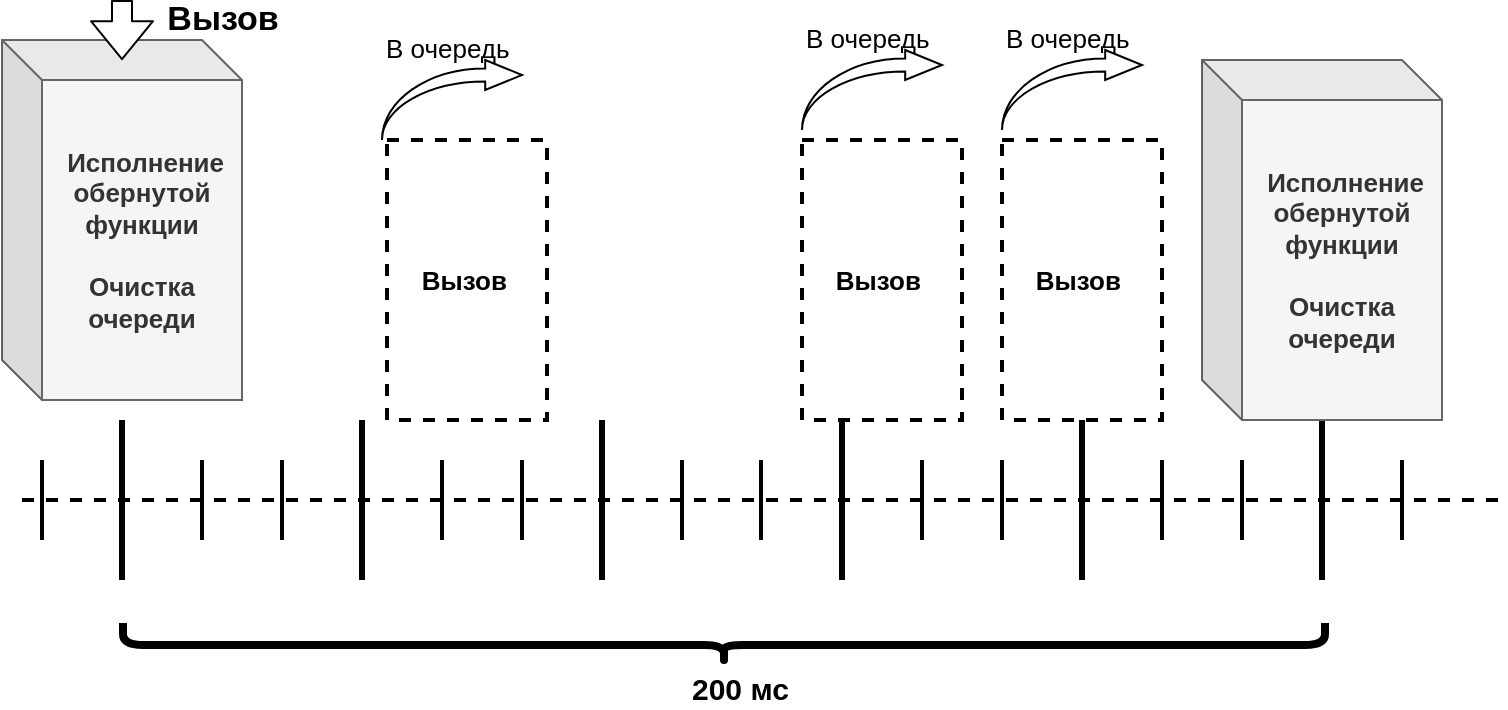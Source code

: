 <mxfile version="10.7.4" type="device"><diagram id="vzSekI6yQnqHCfxrjbd4" name="Page-1"><mxGraphModel dx="961" dy="549" grid="1" gridSize="10" guides="1" tooltips="1" connect="1" arrows="1" fold="1" page="1" pageScale="1" pageWidth="827" pageHeight="1169" math="0" shadow="0"><root><mxCell id="0"/><mxCell id="1" parent="0"/><mxCell id="IEjyLDN06uqT03dMmVf8-2" value="" style="endArrow=none;dashed=1;html=1;strokeWidth=2;fontSize=13;" parent="1" edge="1"><mxGeometry width="50" height="50" relative="1" as="geometry"><mxPoint x="30" y="260" as="sourcePoint"/><mxPoint x="770" y="260" as="targetPoint"/></mxGeometry></mxCell><mxCell id="IEjyLDN06uqT03dMmVf8-5" value="" style="endArrow=none;html=1;strokeWidth=3;fontSize=13;" parent="1" edge="1"><mxGeometry width="50" height="50" relative="1" as="geometry"><mxPoint x="80" y="220" as="sourcePoint"/><mxPoint x="80" y="300" as="targetPoint"/></mxGeometry></mxCell><mxCell id="IEjyLDN06uqT03dMmVf8-7" value="" style="endArrow=none;html=1;strokeWidth=3;fontSize=13;" parent="1" edge="1"><mxGeometry width="50" height="50" relative="1" as="geometry"><mxPoint x="200" y="220" as="sourcePoint"/><mxPoint x="200" y="300" as="targetPoint"/></mxGeometry></mxCell><mxCell id="IEjyLDN06uqT03dMmVf8-8" value="" style="endArrow=none;html=1;strokeWidth=3;fontSize=13;" parent="1" edge="1"><mxGeometry width="50" height="50" relative="1" as="geometry"><mxPoint x="320" y="220" as="sourcePoint"/><mxPoint x="320" y="300" as="targetPoint"/></mxGeometry></mxCell><mxCell id="IEjyLDN06uqT03dMmVf8-9" value="" style="endArrow=none;html=1;strokeWidth=3;fontSize=13;" parent="1" edge="1"><mxGeometry width="50" height="50" relative="1" as="geometry"><mxPoint x="440" y="220" as="sourcePoint"/><mxPoint x="440" y="300" as="targetPoint"/></mxGeometry></mxCell><mxCell id="IEjyLDN06uqT03dMmVf8-10" value="" style="endArrow=none;html=1;strokeWidth=3;fontSize=13;" parent="1" edge="1"><mxGeometry width="50" height="50" relative="1" as="geometry"><mxPoint x="560" y="220" as="sourcePoint"/><mxPoint x="560" y="300" as="targetPoint"/></mxGeometry></mxCell><mxCell id="IEjyLDN06uqT03dMmVf8-11" value="" style="endArrow=none;html=1;strokeWidth=3;fontSize=13;" parent="1" edge="1"><mxGeometry width="50" height="50" relative="1" as="geometry"><mxPoint x="680" y="220" as="sourcePoint"/><mxPoint x="680" y="300" as="targetPoint"/></mxGeometry></mxCell><mxCell id="IEjyLDN06uqT03dMmVf8-13" value="&amp;nbsp;Исполнение&lt;br&gt;обернутой функции&lt;br&gt;&lt;br&gt;Очистка очереди&lt;br style=&quot;font-size: 13px&quot;&gt;" style="shape=cube;html=1;boundedLbl=1;backgroundOutline=1;darkOpacity=0.05;darkOpacity2=0.1;fillColor=#f5f5f5;strokeColor=#666666;fontColor=#333333;verticalAlign=middle;align=center;whiteSpace=wrap;horizontal=1;fontSize=13;fontStyle=1" parent="1" vertex="1"><mxGeometry x="20" y="30" width="120" height="180" as="geometry"/></mxCell><mxCell id="IEjyLDN06uqT03dMmVf8-14" value="" style="shape=curlyBracket;whiteSpace=wrap;html=1;rounded=1;rotation=-90;strokeWidth=4;size=0.45;fontSize=13;" parent="1" vertex="1"><mxGeometry x="371" y="31" width="20" height="601" as="geometry"/></mxCell><mxCell id="IEjyLDN06uqT03dMmVf8-15" value="Вызов&amp;nbsp;" style="rounded=0;whiteSpace=wrap;html=1;strokeWidth=2;dashed=1;fontSize=13;fontStyle=1" parent="1" vertex="1"><mxGeometry x="212.5" y="80" width="80" height="140" as="geometry"/></mxCell><mxCell id="IEjyLDN06uqT03dMmVf8-16" value="Вызов&amp;nbsp;" style="rounded=0;whiteSpace=wrap;html=1;strokeWidth=2;dashed=1;fontSize=13;fontStyle=1" parent="1" vertex="1"><mxGeometry x="420" y="80" width="80" height="140" as="geometry"/></mxCell><mxCell id="IEjyLDN06uqT03dMmVf8-17" value="&amp;nbsp;Исполнение&lt;br style=&quot;font-size: 13px&quot;&gt;обернутой функции&lt;br style=&quot;font-size: 13px&quot;&gt;&lt;br style=&quot;font-size: 13px&quot;&gt;Очистка очереди&lt;br style=&quot;font-size: 13px&quot;&gt;" style="shape=cube;whiteSpace=wrap;html=1;boundedLbl=1;backgroundOutline=1;darkOpacity=0.05;darkOpacity2=0.1;fillColor=#f5f5f5;strokeColor=#666666;fontColor=#333333;fontSize=13;fontStyle=1" parent="1" vertex="1"><mxGeometry x="620" y="40" width="120" height="180" as="geometry"/></mxCell><mxCell id="IEjyLDN06uqT03dMmVf8-18" value="Вызов&amp;nbsp;" style="rounded=0;whiteSpace=wrap;html=1;strokeWidth=2;dashed=1;fontSize=13;fontStyle=1" parent="1" vertex="1"><mxGeometry x="520" y="80" width="80" height="140" as="geometry"/></mxCell><mxCell id="IEjyLDN06uqT03dMmVf8-19" value="200 мс" style="text;html=1;resizable=0;points=[];autosize=1;align=left;verticalAlign=top;spacingTop=-4;fontSize=15;fontStyle=1" parent="1" vertex="1"><mxGeometry x="363" y="343" width="50" height="20" as="geometry"/></mxCell><mxCell id="IEjyLDN06uqT03dMmVf8-20" value="" style="endArrow=none;html=1;strokeWidth=2;fontSize=13;" parent="1" edge="1"><mxGeometry width="50" height="50" relative="1" as="geometry"><mxPoint x="120" y="240" as="sourcePoint"/><mxPoint x="120" y="280" as="targetPoint"/></mxGeometry></mxCell><mxCell id="IEjyLDN06uqT03dMmVf8-24" value="" style="endArrow=none;html=1;strokeWidth=2;fontSize=13;" parent="1" edge="1"><mxGeometry width="50" height="50" relative="1" as="geometry"><mxPoint x="160" y="240" as="sourcePoint"/><mxPoint x="160" y="280" as="targetPoint"/></mxGeometry></mxCell><mxCell id="IEjyLDN06uqT03dMmVf8-25" value="" style="endArrow=none;html=1;strokeWidth=2;fontSize=13;" parent="1" edge="1"><mxGeometry width="50" height="50" relative="1" as="geometry"><mxPoint x="240" y="240" as="sourcePoint"/><mxPoint x="240" y="280" as="targetPoint"/></mxGeometry></mxCell><mxCell id="IEjyLDN06uqT03dMmVf8-26" value="" style="endArrow=none;html=1;strokeWidth=2;fontSize=13;" parent="1" edge="1"><mxGeometry width="50" height="50" relative="1" as="geometry"><mxPoint x="280" y="240" as="sourcePoint"/><mxPoint x="280" y="280" as="targetPoint"/></mxGeometry></mxCell><mxCell id="IEjyLDN06uqT03dMmVf8-27" value="" style="endArrow=none;html=1;strokeWidth=2;fontSize=13;" parent="1" edge="1"><mxGeometry width="50" height="50" relative="1" as="geometry"><mxPoint x="360" y="240" as="sourcePoint"/><mxPoint x="360" y="280" as="targetPoint"/></mxGeometry></mxCell><mxCell id="IEjyLDN06uqT03dMmVf8-28" value="" style="endArrow=none;html=1;strokeWidth=2;fontSize=13;" parent="1" edge="1"><mxGeometry width="50" height="50" relative="1" as="geometry"><mxPoint x="399.5" y="240" as="sourcePoint"/><mxPoint x="399.5" y="280" as="targetPoint"/></mxGeometry></mxCell><mxCell id="IEjyLDN06uqT03dMmVf8-29" value="" style="endArrow=none;html=1;strokeWidth=2;fontSize=13;" parent="1" edge="1"><mxGeometry width="50" height="50" relative="1" as="geometry"><mxPoint x="480" y="240" as="sourcePoint"/><mxPoint x="480" y="280" as="targetPoint"/></mxGeometry></mxCell><mxCell id="IEjyLDN06uqT03dMmVf8-32" value="" style="endArrow=none;html=1;strokeWidth=2;fontSize=13;" parent="1" edge="1"><mxGeometry width="50" height="50" relative="1" as="geometry"><mxPoint x="520" y="240" as="sourcePoint"/><mxPoint x="520" y="280" as="targetPoint"/></mxGeometry></mxCell><mxCell id="IEjyLDN06uqT03dMmVf8-33" value="" style="endArrow=none;html=1;strokeWidth=2;fontSize=13;" parent="1" edge="1"><mxGeometry width="50" height="50" relative="1" as="geometry"><mxPoint x="600" y="240" as="sourcePoint"/><mxPoint x="600" y="280" as="targetPoint"/></mxGeometry></mxCell><mxCell id="IEjyLDN06uqT03dMmVf8-34" value="" style="endArrow=none;html=1;strokeWidth=2;fontSize=13;" parent="1" edge="1"><mxGeometry width="50" height="50" relative="1" as="geometry"><mxPoint x="640" y="240" as="sourcePoint"/><mxPoint x="640" y="280" as="targetPoint"/></mxGeometry></mxCell><mxCell id="IEjyLDN06uqT03dMmVf8-35" value="" style="endArrow=none;html=1;strokeWidth=2;fontSize=13;" parent="1" edge="1"><mxGeometry width="50" height="50" relative="1" as="geometry"><mxPoint x="720" y="240" as="sourcePoint"/><mxPoint x="720" y="280" as="targetPoint"/></mxGeometry></mxCell><mxCell id="IEjyLDN06uqT03dMmVf8-36" value="" style="endArrow=none;html=1;strokeWidth=2;fontSize=13;" parent="1" edge="1"><mxGeometry width="50" height="50" relative="1" as="geometry"><mxPoint x="40" y="240" as="sourcePoint"/><mxPoint x="40" y="280" as="targetPoint"/></mxGeometry></mxCell><mxCell id="mTl7XIfSAS-2MwqaoQYx-5" value="" style="group" parent="1" vertex="1" connectable="0"><mxGeometry x="210" y="20" width="80" height="60" as="geometry"/></mxCell><mxCell id="mTl7XIfSAS-2MwqaoQYx-7" value="" style="group" parent="mTl7XIfSAS-2MwqaoQYx-5" vertex="1" connectable="0"><mxGeometry width="80" height="60" as="geometry"/></mxCell><mxCell id="mTl7XIfSAS-2MwqaoQYx-2" value="" style="html=1;shadow=0;dashed=0;align=center;verticalAlign=middle;shape=mxgraph.arrows2.jumpInArrow;dy=3.3;dx=18.4;arrowHead=15;fontSize=13;" parent="mTl7XIfSAS-2MwqaoQYx-7" vertex="1"><mxGeometry y="20" width="70" height="40" as="geometry"/></mxCell><mxCell id="mTl7XIfSAS-2MwqaoQYx-4" value="В очередь" style="text;html=1;fontSize=13;fontStyle=0" parent="mTl7XIfSAS-2MwqaoQYx-7" vertex="1"><mxGeometry width="80" height="30" as="geometry"/></mxCell><mxCell id="mTl7XIfSAS-2MwqaoQYx-8" value="" style="group" parent="1" vertex="1" connectable="0"><mxGeometry x="420" y="15" width="80" height="60" as="geometry"/></mxCell><mxCell id="mTl7XIfSAS-2MwqaoQYx-9" value="" style="html=1;shadow=0;dashed=0;align=center;verticalAlign=middle;shape=mxgraph.arrows2.jumpInArrow;dy=3.3;dx=18.4;arrowHead=15;fontSize=13;" parent="mTl7XIfSAS-2MwqaoQYx-8" vertex="1"><mxGeometry y="20" width="70" height="40" as="geometry"/></mxCell><mxCell id="mTl7XIfSAS-2MwqaoQYx-10" value="В очередь" style="text;html=1;fontSize=13;fontStyle=0" parent="mTl7XIfSAS-2MwqaoQYx-8" vertex="1"><mxGeometry width="80" height="30" as="geometry"/></mxCell><mxCell id="mTl7XIfSAS-2MwqaoQYx-11" value="" style="group" parent="1" vertex="1" connectable="0"><mxGeometry x="520" y="15" width="80" height="60" as="geometry"/></mxCell><mxCell id="mTl7XIfSAS-2MwqaoQYx-12" value="" style="html=1;shadow=0;dashed=0;align=center;verticalAlign=middle;shape=mxgraph.arrows2.jumpInArrow;dy=3.3;dx=18.4;arrowHead=15;fontSize=13;" parent="mTl7XIfSAS-2MwqaoQYx-11" vertex="1"><mxGeometry y="20" width="70" height="40" as="geometry"/></mxCell><mxCell id="mTl7XIfSAS-2MwqaoQYx-13" value="В очередь" style="text;html=1;fontSize=13;fontStyle=0" parent="mTl7XIfSAS-2MwqaoQYx-11" vertex="1"><mxGeometry width="80" height="30" as="geometry"/></mxCell><mxCell id="QSuVPpV-6k5-X9FHgMo9-2" value="Вызов" style="shape=flexArrow;endArrow=classic;html=1;entryX=0.5;entryY=0.056;entryDx=0;entryDy=0;entryPerimeter=0;fontSize=17;fontStyle=1;labelBackgroundColor=none;fillColor=#ffffff;" edge="1" parent="1" target="IEjyLDN06uqT03dMmVf8-13"><mxGeometry x="-0.341" y="50" width="50" height="50" relative="1" as="geometry"><mxPoint x="80" y="10" as="sourcePoint"/><mxPoint x="70" y="380" as="targetPoint"/><mxPoint as="offset"/></mxGeometry></mxCell></root></mxGraphModel></diagram></mxfile>
